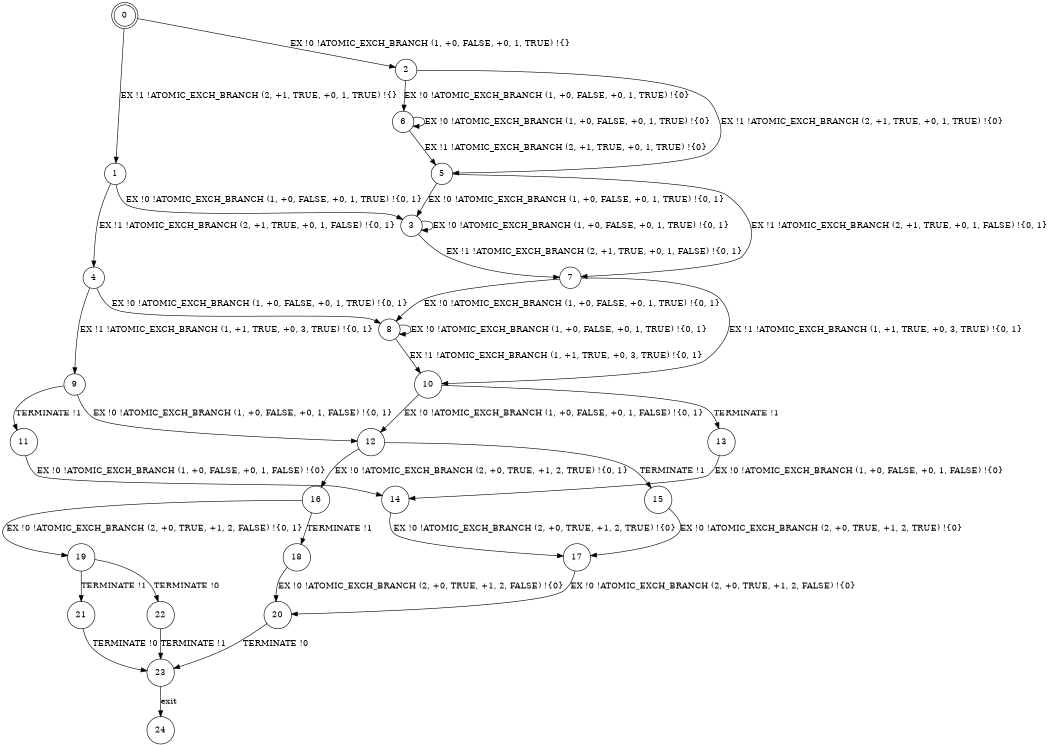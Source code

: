 digraph BCG {
size = "7, 10.5";
center = TRUE;
node [shape = circle];
0 [peripheries = 2];
0 -> 1 [label = "EX !1 !ATOMIC_EXCH_BRANCH (2, +1, TRUE, +0, 1, TRUE) !{}"];
0 -> 2 [label = "EX !0 !ATOMIC_EXCH_BRANCH (1, +0, FALSE, +0, 1, TRUE) !{}"];
1 -> 3 [label = "EX !0 !ATOMIC_EXCH_BRANCH (1, +0, FALSE, +0, 1, TRUE) !{0, 1}"];
1 -> 4 [label = "EX !1 !ATOMIC_EXCH_BRANCH (2, +1, TRUE, +0, 1, FALSE) !{0, 1}"];
2 -> 5 [label = "EX !1 !ATOMIC_EXCH_BRANCH (2, +1, TRUE, +0, 1, TRUE) !{0}"];
2 -> 6 [label = "EX !0 !ATOMIC_EXCH_BRANCH (1, +0, FALSE, +0, 1, TRUE) !{0}"];
3 -> 7 [label = "EX !1 !ATOMIC_EXCH_BRANCH (2, +1, TRUE, +0, 1, FALSE) !{0, 1}"];
3 -> 3 [label = "EX !0 !ATOMIC_EXCH_BRANCH (1, +0, FALSE, +0, 1, TRUE) !{0, 1}"];
4 -> 8 [label = "EX !0 !ATOMIC_EXCH_BRANCH (1, +0, FALSE, +0, 1, TRUE) !{0, 1}"];
4 -> 9 [label = "EX !1 !ATOMIC_EXCH_BRANCH (1, +1, TRUE, +0, 3, TRUE) !{0, 1}"];
5 -> 7 [label = "EX !1 !ATOMIC_EXCH_BRANCH (2, +1, TRUE, +0, 1, FALSE) !{0, 1}"];
5 -> 3 [label = "EX !0 !ATOMIC_EXCH_BRANCH (1, +0, FALSE, +0, 1, TRUE) !{0, 1}"];
6 -> 5 [label = "EX !1 !ATOMIC_EXCH_BRANCH (2, +1, TRUE, +0, 1, TRUE) !{0}"];
6 -> 6 [label = "EX !0 !ATOMIC_EXCH_BRANCH (1, +0, FALSE, +0, 1, TRUE) !{0}"];
7 -> 10 [label = "EX !1 !ATOMIC_EXCH_BRANCH (1, +1, TRUE, +0, 3, TRUE) !{0, 1}"];
7 -> 8 [label = "EX !0 !ATOMIC_EXCH_BRANCH (1, +0, FALSE, +0, 1, TRUE) !{0, 1}"];
8 -> 10 [label = "EX !1 !ATOMIC_EXCH_BRANCH (1, +1, TRUE, +0, 3, TRUE) !{0, 1}"];
8 -> 8 [label = "EX !0 !ATOMIC_EXCH_BRANCH (1, +0, FALSE, +0, 1, TRUE) !{0, 1}"];
9 -> 11 [label = "TERMINATE !1"];
9 -> 12 [label = "EX !0 !ATOMIC_EXCH_BRANCH (1, +0, FALSE, +0, 1, FALSE) !{0, 1}"];
10 -> 13 [label = "TERMINATE !1"];
10 -> 12 [label = "EX !0 !ATOMIC_EXCH_BRANCH (1, +0, FALSE, +0, 1, FALSE) !{0, 1}"];
11 -> 14 [label = "EX !0 !ATOMIC_EXCH_BRANCH (1, +0, FALSE, +0, 1, FALSE) !{0}"];
12 -> 15 [label = "TERMINATE !1"];
12 -> 16 [label = "EX !0 !ATOMIC_EXCH_BRANCH (2, +0, TRUE, +1, 2, TRUE) !{0, 1}"];
13 -> 14 [label = "EX !0 !ATOMIC_EXCH_BRANCH (1, +0, FALSE, +0, 1, FALSE) !{0}"];
14 -> 17 [label = "EX !0 !ATOMIC_EXCH_BRANCH (2, +0, TRUE, +1, 2, TRUE) !{0}"];
15 -> 17 [label = "EX !0 !ATOMIC_EXCH_BRANCH (2, +0, TRUE, +1, 2, TRUE) !{0}"];
16 -> 18 [label = "TERMINATE !1"];
16 -> 19 [label = "EX !0 !ATOMIC_EXCH_BRANCH (2, +0, TRUE, +1, 2, FALSE) !{0, 1}"];
17 -> 20 [label = "EX !0 !ATOMIC_EXCH_BRANCH (2, +0, TRUE, +1, 2, FALSE) !{0}"];
18 -> 20 [label = "EX !0 !ATOMIC_EXCH_BRANCH (2, +0, TRUE, +1, 2, FALSE) !{0}"];
19 -> 21 [label = "TERMINATE !1"];
19 -> 22 [label = "TERMINATE !0"];
20 -> 23 [label = "TERMINATE !0"];
21 -> 23 [label = "TERMINATE !0"];
22 -> 23 [label = "TERMINATE !1"];
23 -> 24 [label = "exit"];
}
